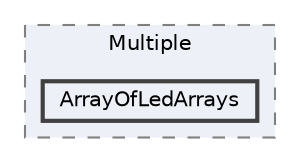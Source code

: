 digraph "/home/runner/work/FastLED/FastLED/examples/Multiple/ArrayOfLedArrays"
{
 // INTERACTIVE_SVG=YES
 // LATEX_PDF_SIZE
  bgcolor="transparent";
  edge [fontname=Helvetica,fontsize=10,labelfontname=Helvetica,labelfontsize=10];
  node [fontname=Helvetica,fontsize=10,shape=box,height=0.2,width=0.4];
  compound=true
  subgraph clusterdir_b0ccd010afae1b6736eeed36b0121387 {
    graph [ bgcolor="#edf0f7", pencolor="grey50", label="Multiple", fontname=Helvetica,fontsize=10 style="filled,dashed", URL="dir_b0ccd010afae1b6736eeed36b0121387.html",tooltip=""]
  dir_41abf51c69ab88f0bae535d94579894f [label="ArrayOfLedArrays", fillcolor="#edf0f7", color="grey25", style="filled,bold", URL="dir_41abf51c69ab88f0bae535d94579894f.html",tooltip=""];
  }
}
